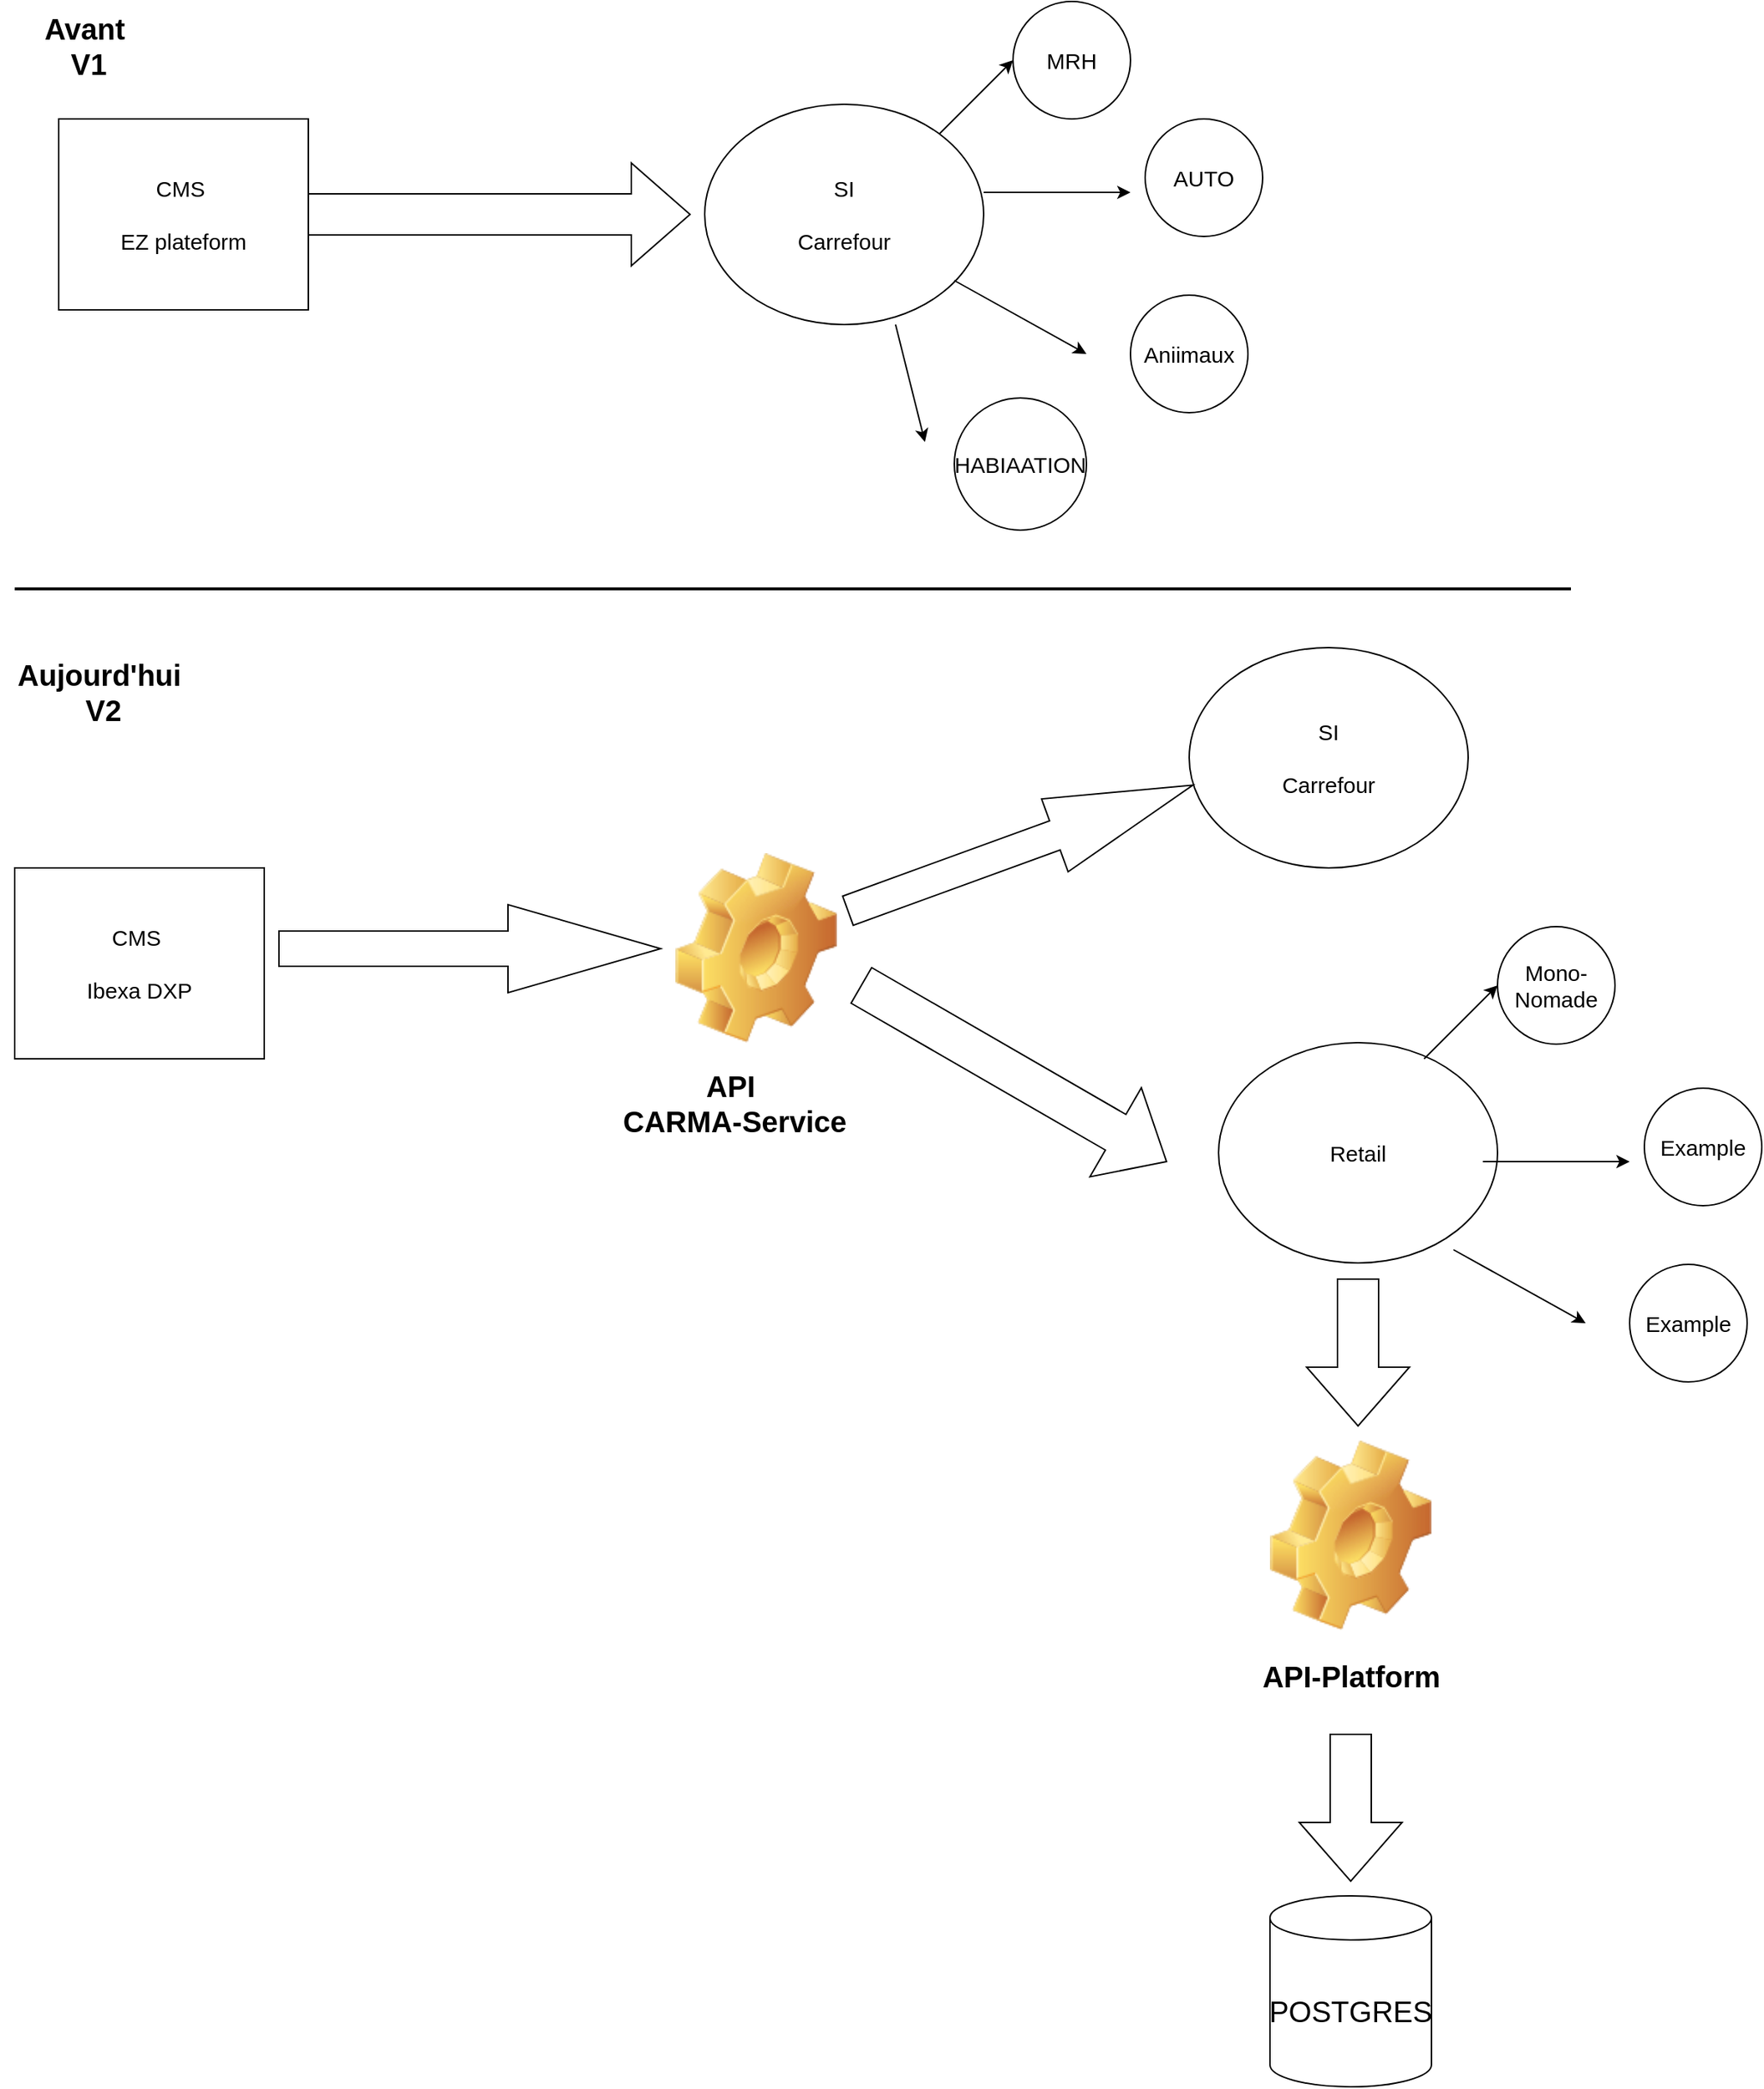 <mxfile version="20.0.4" type="github">
  <diagram id="VkCWTGL3jxu0TgyFxnpc" name="Page-1">
    <mxGraphModel dx="2200" dy="773" grid="1" gridSize="10" guides="1" tooltips="1" connect="1" arrows="1" fold="1" page="1" pageScale="1" pageWidth="850" pageHeight="1100" math="0" shadow="0">
      <root>
        <mxCell id="0" />
        <mxCell id="1" parent="0" />
        <mxCell id="KpWeoGVn4X3EuhsV4pBM-1" value="&lt;font style=&quot;font-size: 15px;&quot;&gt;CMS&amp;nbsp;&lt;br&gt;&lt;br&gt;EZ plateform&lt;/font&gt;" style="rounded=0;whiteSpace=wrap;html=1;" vertex="1" parent="1">
          <mxGeometry x="-800" y="90" width="170" height="130" as="geometry" />
        </mxCell>
        <mxCell id="KpWeoGVn4X3EuhsV4pBM-3" value="" style="line;strokeWidth=2;html=1;" vertex="1" parent="1">
          <mxGeometry x="-830" y="370" width="1060" height="80" as="geometry" />
        </mxCell>
        <mxCell id="KpWeoGVn4X3EuhsV4pBM-4" value="" style="html=1;shadow=0;dashed=0;align=center;verticalAlign=middle;shape=mxgraph.arrows2.arrow;dy=0.6;dx=40;notch=0;fontSize=15;" vertex="1" parent="1">
          <mxGeometry x="-630" y="120" width="260" height="70" as="geometry" />
        </mxCell>
        <mxCell id="KpWeoGVn4X3EuhsV4pBM-5" value="SI&lt;br&gt;&lt;br&gt;Carrefour" style="ellipse;whiteSpace=wrap;html=1;fontSize=15;" vertex="1" parent="1">
          <mxGeometry x="-360" y="80" width="190" height="150" as="geometry" />
        </mxCell>
        <mxCell id="KpWeoGVn4X3EuhsV4pBM-8" value="" style="endArrow=classic;html=1;rounded=0;fontSize=15;strokeColor=#000000;" edge="1" parent="1">
          <mxGeometry width="50" height="50" relative="1" as="geometry">
            <mxPoint x="-200" y="100" as="sourcePoint" />
            <mxPoint x="-150" y="50" as="targetPoint" />
          </mxGeometry>
        </mxCell>
        <mxCell id="KpWeoGVn4X3EuhsV4pBM-9" value="" style="endArrow=classic;html=1;rounded=0;fontSize=15;strokeColor=#000000;" edge="1" parent="1">
          <mxGeometry width="50" height="50" relative="1" as="geometry">
            <mxPoint x="-170" y="140" as="sourcePoint" />
            <mxPoint x="-70" y="140" as="targetPoint" />
          </mxGeometry>
        </mxCell>
        <mxCell id="KpWeoGVn4X3EuhsV4pBM-10" value="" style="endArrow=classic;html=1;rounded=0;fontSize=15;strokeColor=#000000;" edge="1" parent="1">
          <mxGeometry width="50" height="50" relative="1" as="geometry">
            <mxPoint x="-190" y="200" as="sourcePoint" />
            <mxPoint x="-100" y="250" as="targetPoint" />
          </mxGeometry>
        </mxCell>
        <mxCell id="KpWeoGVn4X3EuhsV4pBM-11" value="" style="endArrow=classic;html=1;rounded=0;fontSize=15;strokeColor=#000000;" edge="1" parent="1">
          <mxGeometry width="50" height="50" relative="1" as="geometry">
            <mxPoint x="-230" y="230" as="sourcePoint" />
            <mxPoint x="-210" y="310" as="targetPoint" />
          </mxGeometry>
        </mxCell>
        <mxCell id="KpWeoGVn4X3EuhsV4pBM-12" value="MRH" style="ellipse;whiteSpace=wrap;html=1;aspect=fixed;fontSize=15;" vertex="1" parent="1">
          <mxGeometry x="-150" y="10" width="80" height="80" as="geometry" />
        </mxCell>
        <mxCell id="KpWeoGVn4X3EuhsV4pBM-13" value="AUTO" style="ellipse;whiteSpace=wrap;html=1;aspect=fixed;fontSize=15;" vertex="1" parent="1">
          <mxGeometry x="-60" y="90" width="80" height="80" as="geometry" />
        </mxCell>
        <mxCell id="KpWeoGVn4X3EuhsV4pBM-14" value="Aniimaux" style="ellipse;whiteSpace=wrap;html=1;aspect=fixed;fontSize=15;" vertex="1" parent="1">
          <mxGeometry x="-70" y="210" width="80" height="80" as="geometry" />
        </mxCell>
        <mxCell id="KpWeoGVn4X3EuhsV4pBM-15" value="HABIAATION&lt;br&gt;" style="ellipse;whiteSpace=wrap;html=1;aspect=fixed;fontSize=15;" vertex="1" parent="1">
          <mxGeometry x="-190" y="280" width="90" height="90" as="geometry" />
        </mxCell>
        <mxCell id="KpWeoGVn4X3EuhsV4pBM-16" value="Avant&amp;nbsp;&lt;br style=&quot;font-size: 20px;&quot;&gt;V1" style="text;html=1;align=center;verticalAlign=middle;resizable=0;points=[];autosize=1;strokeColor=none;fillColor=none;fontSize=20;fontStyle=1" vertex="1" parent="1">
          <mxGeometry x="-820" y="10" width="80" height="60" as="geometry" />
        </mxCell>
        <mxCell id="KpWeoGVn4X3EuhsV4pBM-17" value="Aujourd&#39;hui&amp;nbsp;&lt;br style=&quot;font-size: 20px;&quot;&gt;V2" style="text;html=1;align=center;verticalAlign=middle;resizable=0;points=[];autosize=1;strokeColor=none;fillColor=none;fontSize=20;fontStyle=1" vertex="1" parent="1">
          <mxGeometry x="-840" y="450" width="140" height="60" as="geometry" />
        </mxCell>
        <mxCell id="KpWeoGVn4X3EuhsV4pBM-29" value="&lt;font style=&quot;font-size: 15px;&quot;&gt;CMS&amp;nbsp;&lt;br&gt;&lt;br&gt;Ibexa DXP&lt;/font&gt;" style="rounded=0;whiteSpace=wrap;html=1;" vertex="1" parent="1">
          <mxGeometry x="-830" y="600" width="170" height="130" as="geometry" />
        </mxCell>
        <mxCell id="KpWeoGVn4X3EuhsV4pBM-31" value="SI&lt;br&gt;&lt;br&gt;Carrefour" style="ellipse;whiteSpace=wrap;html=1;fontSize=15;" vertex="1" parent="1">
          <mxGeometry x="-30" y="450" width="190" height="150" as="geometry" />
        </mxCell>
        <mxCell id="KpWeoGVn4X3EuhsV4pBM-33" value="" style="shape=image;html=1;verticalLabelPosition=bottom;verticalAlign=top;imageAspect=1;aspect=fixed;image=img/clipart/Gear_128x128.png;fontSize=20;" vertex="1" parent="1">
          <mxGeometry x="-380" y="590" width="110" height="129.04" as="geometry" />
        </mxCell>
        <mxCell id="KpWeoGVn4X3EuhsV4pBM-34" value="" style="shape=singleArrow;whiteSpace=wrap;html=1;arrowWidth=0.4;arrowSize=0.4;fontSize=20;verticalAlign=top;rotation=-20;" vertex="1" parent="1">
          <mxGeometry x="-270" y="560" width="250" height="52.79" as="geometry" />
        </mxCell>
        <mxCell id="KpWeoGVn4X3EuhsV4pBM-36" value="" style="shape=singleArrow;whiteSpace=wrap;html=1;arrowWidth=0.4;arrowSize=0.4;rounded=0;" vertex="1" parent="1">
          <mxGeometry x="-650" y="625" width="260" height="60" as="geometry" />
        </mxCell>
        <mxCell id="KpWeoGVn4X3EuhsV4pBM-41" value="API&amp;nbsp;&lt;br style=&quot;font-size: 20px;&quot;&gt;CARMA-Service" style="text;html=1;align=center;verticalAlign=middle;resizable=0;points=[];autosize=1;strokeColor=none;fillColor=none;fontSize=20;fontStyle=1" vertex="1" parent="1">
          <mxGeometry x="-430" y="730" width="180" height="60" as="geometry" />
        </mxCell>
        <mxCell id="KpWeoGVn4X3EuhsV4pBM-44" value="" style="html=1;shadow=0;dashed=0;align=center;verticalAlign=middle;shape=mxgraph.arrows2.arrow;dy=0.6;dx=40;notch=0;fontSize=20;rotation=30;" vertex="1" parent="1">
          <mxGeometry x="-269.38" y="705" width="240" height="70" as="geometry" />
        </mxCell>
        <mxCell id="KpWeoGVn4X3EuhsV4pBM-45" value="Retail" style="ellipse;whiteSpace=wrap;html=1;fontSize=15;" vertex="1" parent="1">
          <mxGeometry x="-10" y="719.04" width="190" height="150" as="geometry" />
        </mxCell>
        <mxCell id="KpWeoGVn4X3EuhsV4pBM-46" value="" style="endArrow=classic;html=1;rounded=0;fontSize=15;strokeColor=#000000;" edge="1" parent="1">
          <mxGeometry width="50" height="50" relative="1" as="geometry">
            <mxPoint x="130" y="730" as="sourcePoint" />
            <mxPoint x="180" y="680" as="targetPoint" />
          </mxGeometry>
        </mxCell>
        <mxCell id="KpWeoGVn4X3EuhsV4pBM-47" value="Mono-Nomade" style="ellipse;whiteSpace=wrap;html=1;aspect=fixed;fontSize=15;" vertex="1" parent="1">
          <mxGeometry x="180" y="640" width="80" height="80" as="geometry" />
        </mxCell>
        <mxCell id="KpWeoGVn4X3EuhsV4pBM-50" value="" style="endArrow=classic;html=1;rounded=0;fontSize=15;strokeColor=#000000;" edge="1" parent="1">
          <mxGeometry width="50" height="50" relative="1" as="geometry">
            <mxPoint x="170" y="800" as="sourcePoint" />
            <mxPoint x="270" y="800" as="targetPoint" />
          </mxGeometry>
        </mxCell>
        <mxCell id="KpWeoGVn4X3EuhsV4pBM-51" value="" style="endArrow=classic;html=1;rounded=0;fontSize=15;strokeColor=#000000;" edge="1" parent="1">
          <mxGeometry width="50" height="50" relative="1" as="geometry">
            <mxPoint x="150" y="860" as="sourcePoint" />
            <mxPoint x="240" y="910" as="targetPoint" />
          </mxGeometry>
        </mxCell>
        <mxCell id="KpWeoGVn4X3EuhsV4pBM-52" value="Example" style="ellipse;whiteSpace=wrap;html=1;aspect=fixed;fontSize=15;" vertex="1" parent="1">
          <mxGeometry x="280" y="750" width="80" height="80" as="geometry" />
        </mxCell>
        <mxCell id="KpWeoGVn4X3EuhsV4pBM-53" value="Example" style="ellipse;whiteSpace=wrap;html=1;aspect=fixed;fontSize=15;" vertex="1" parent="1">
          <mxGeometry x="270" y="870" width="80" height="80" as="geometry" />
        </mxCell>
        <mxCell id="KpWeoGVn4X3EuhsV4pBM-55" value="" style="html=1;shadow=0;dashed=0;align=center;verticalAlign=middle;shape=mxgraph.arrows2.arrow;dy=0.6;dx=40;direction=south;notch=0;fontSize=20;" vertex="1" parent="1">
          <mxGeometry x="50" y="880" width="70" height="100" as="geometry" />
        </mxCell>
        <mxCell id="KpWeoGVn4X3EuhsV4pBM-56" value="" style="shape=image;html=1;verticalLabelPosition=bottom;verticalAlign=top;imageAspect=1;aspect=fixed;image=img/clipart/Gear_128x128.png;fontSize=20;" vertex="1" parent="1">
          <mxGeometry x="25" y="990" width="110" height="129.04" as="geometry" />
        </mxCell>
        <mxCell id="KpWeoGVn4X3EuhsV4pBM-57" value="API-Platform" style="text;html=1;align=center;verticalAlign=middle;resizable=0;points=[];autosize=1;strokeColor=none;fillColor=none;fontSize=20;fontStyle=1" vertex="1" parent="1">
          <mxGeometry x="10" y="1130" width="140" height="40" as="geometry" />
        </mxCell>
        <mxCell id="KpWeoGVn4X3EuhsV4pBM-58" value="" style="html=1;shadow=0;dashed=0;align=center;verticalAlign=middle;shape=mxgraph.arrows2.arrow;dy=0.6;dx=40;direction=south;notch=0;fontSize=20;" vertex="1" parent="1">
          <mxGeometry x="45" y="1190" width="70" height="100" as="geometry" />
        </mxCell>
        <mxCell id="KpWeoGVn4X3EuhsV4pBM-59" value="POSTGRES" style="shape=cylinder3;whiteSpace=wrap;html=1;boundedLbl=1;backgroundOutline=1;size=15;fontSize=20;" vertex="1" parent="1">
          <mxGeometry x="25" y="1300" width="110" height="130" as="geometry" />
        </mxCell>
      </root>
    </mxGraphModel>
  </diagram>
</mxfile>
